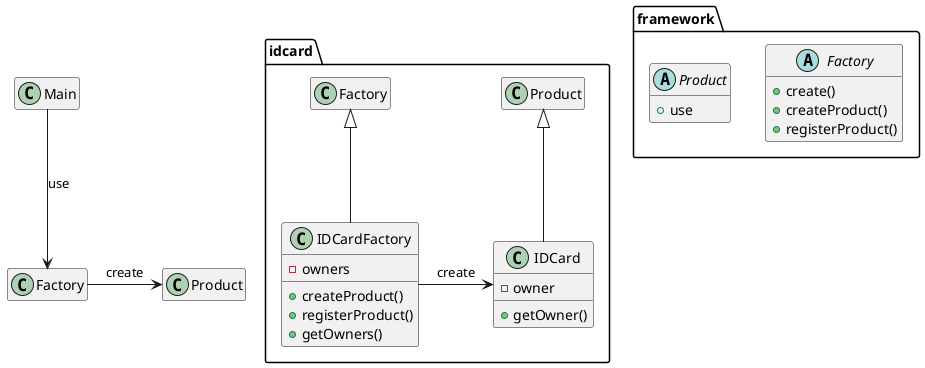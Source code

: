 @startuml

skinparam shadowing false
hide empty methods
hide empty fields

package framework {
    abstract class Factory {
        + create()
        + createProduct()
        + registerProduct()
    }
    abstract class Product {
        + use
    }
}

package idcard {
    class IDCardFactory extends Factory {
        - owners
        + createProduct()
        + registerProduct()
        + getOwners()
    }
    class IDCard extends Product {
        - owner
        + getOwner()
    }
}

class Main

Factory -> Product: create
IDCardFactory -> IDCard: create
Main --> Factory: use

@enduml